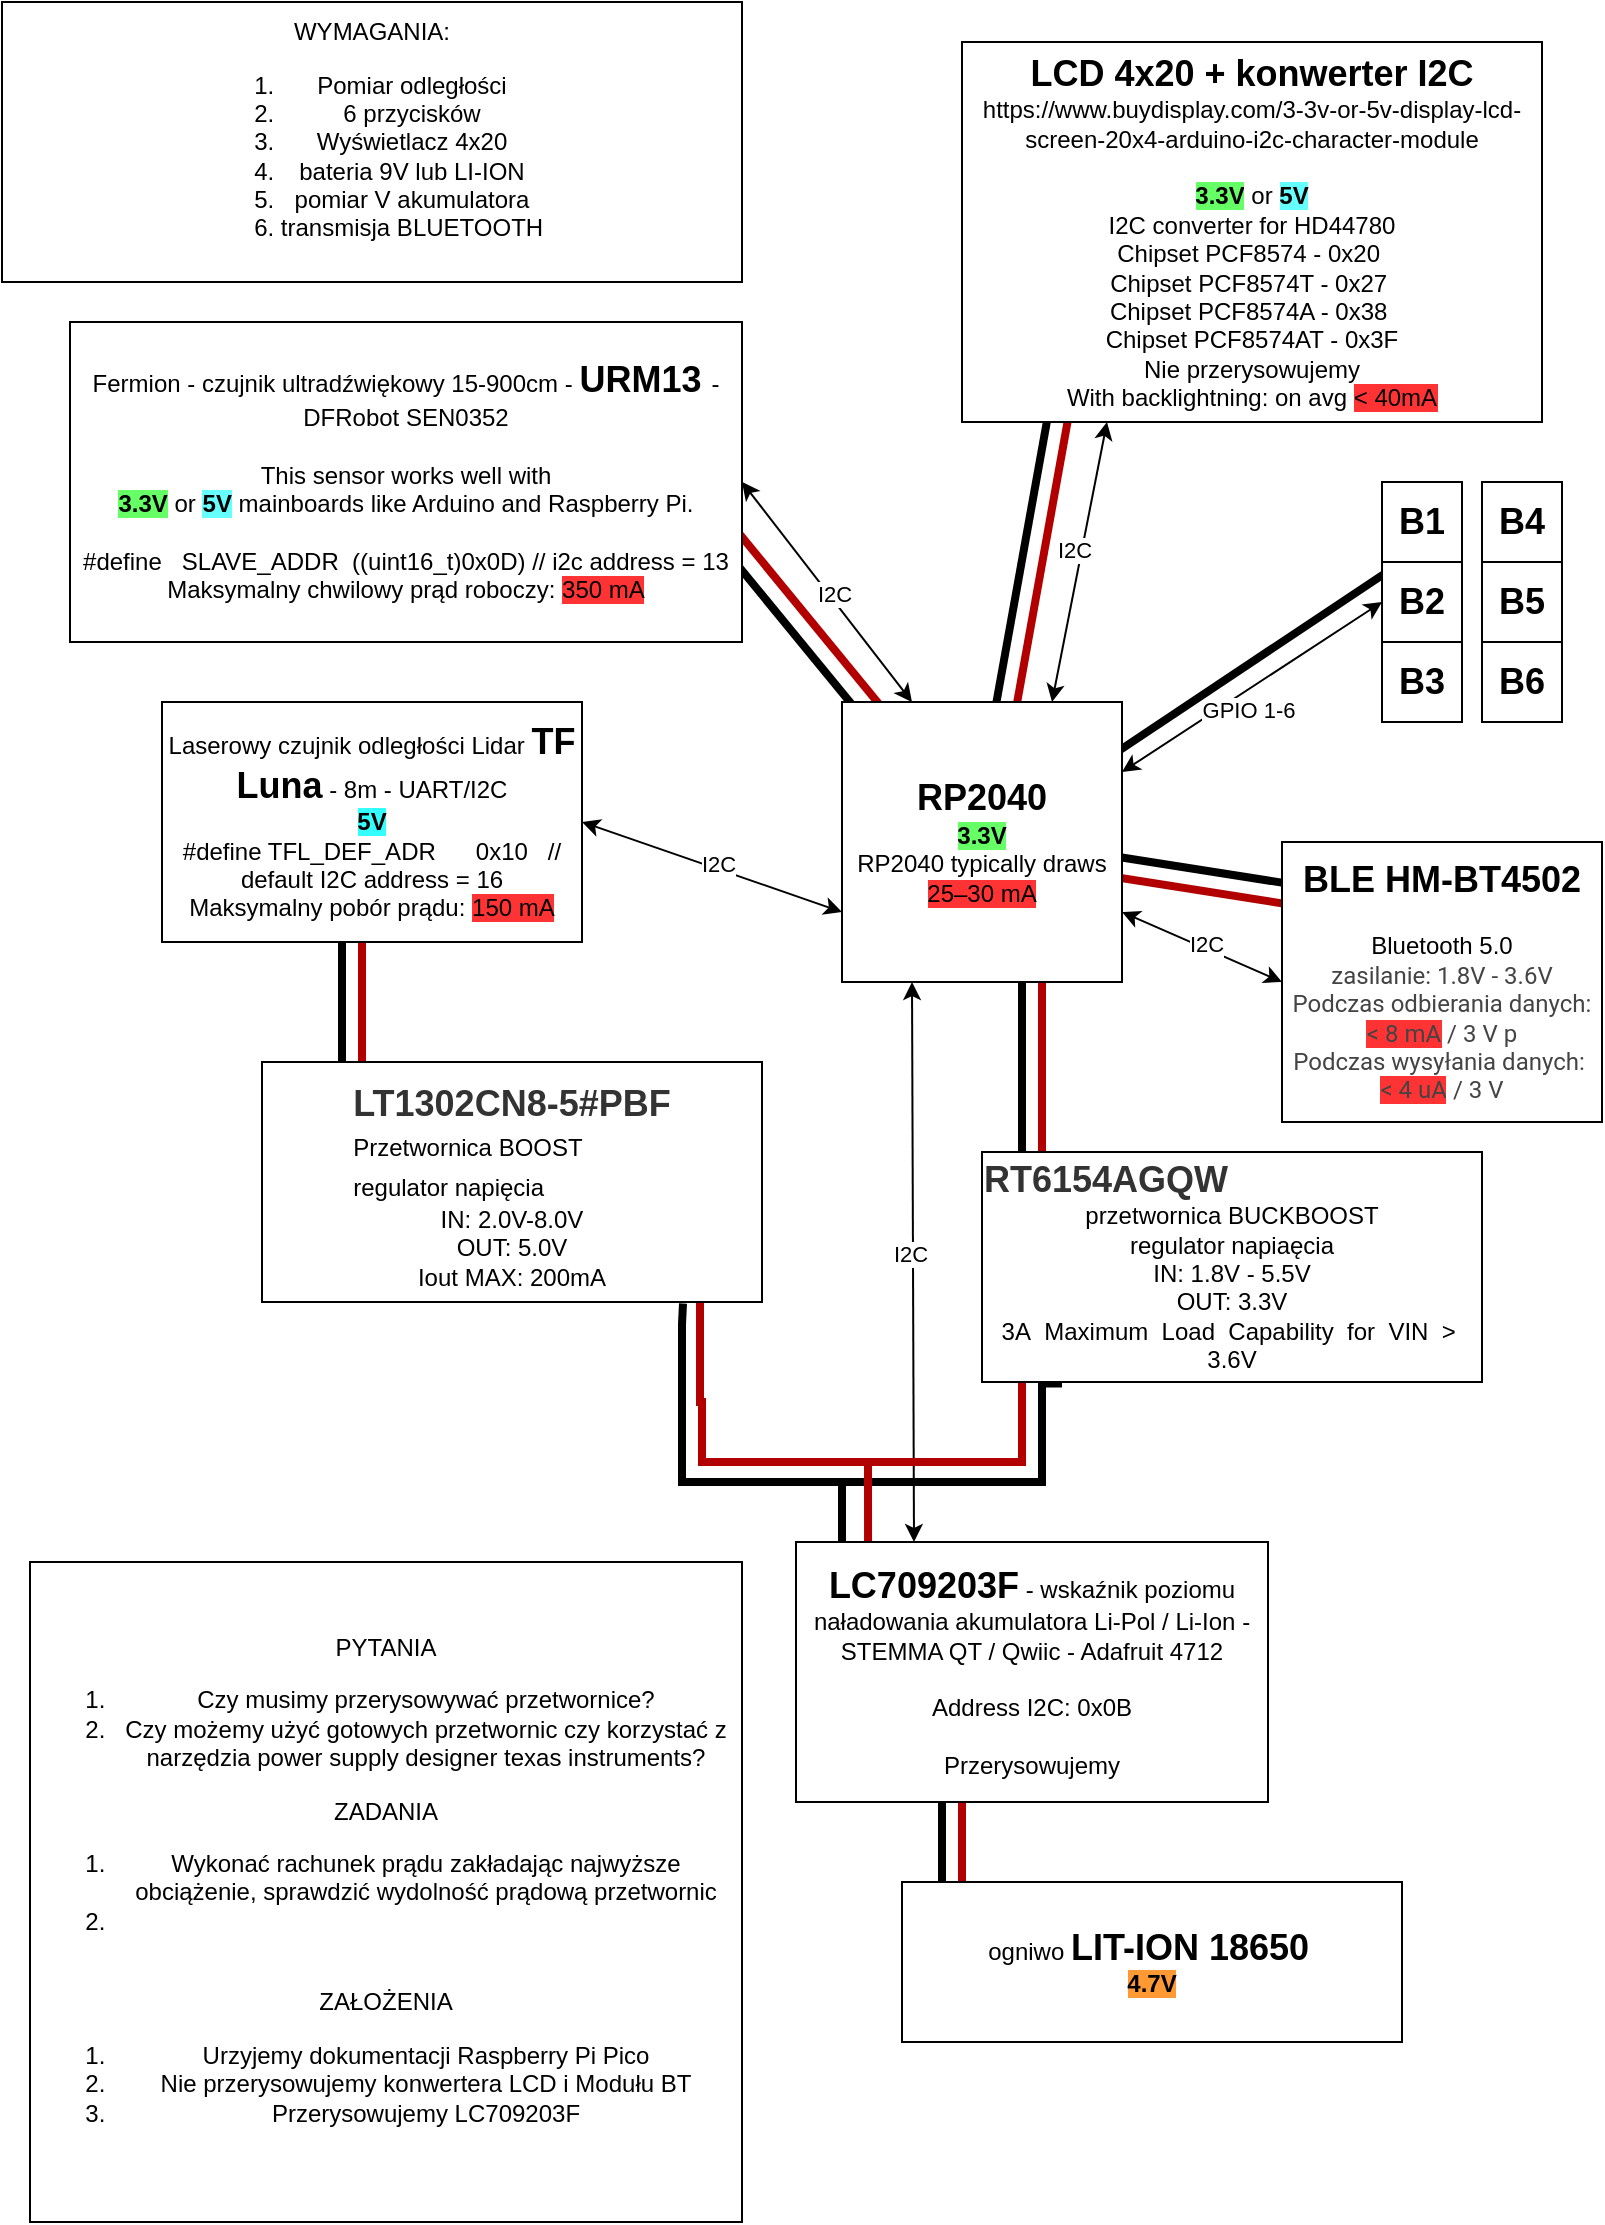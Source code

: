 <mxfile version="24.7.17">
  <diagram name="Strona-1" id="ITFV6ZwZZb2lDWU_6LcH">
    <mxGraphModel dx="1400" dy="828" grid="1" gridSize="10" guides="1" tooltips="1" connect="1" arrows="1" fold="1" page="1" pageScale="1" pageWidth="827" pageHeight="1169" math="0" shadow="0">
      <root>
        <mxCell id="0" />
        <mxCell id="1" parent="0" />
        <mxCell id="ADZbkhmCHiRTHz0c5nEW-12" value="WYMAGANIA:&lt;div&gt;&lt;ol&gt;&lt;li&gt;Pomiar odległości&lt;/li&gt;&lt;li&gt;6 przycisków&lt;/li&gt;&lt;li&gt;Wyświetlacz 4x20&lt;/li&gt;&lt;li&gt;bateria 9V lub LI-ION&lt;/li&gt;&lt;li&gt;pomiar V akumulatora&lt;/li&gt;&lt;li&gt;transmisja BLUETOOTH&lt;/li&gt;&lt;/ol&gt;&lt;/div&gt;" style="rounded=0;whiteSpace=wrap;html=1;" parent="1" vertex="1">
          <mxGeometry x="10" y="10" width="370" height="140" as="geometry" />
        </mxCell>
        <mxCell id="bpxxsSCC8xTmTk7Tj6b8-6" value="" style="endArrow=classic;startArrow=classic;html=1;rounded=0;exitX=0.75;exitY=0;exitDx=0;exitDy=0;entryX=0.25;entryY=1;entryDx=0;entryDy=0;" parent="1" source="oec5AQP4UOIgvTSs4D5g-1" target="ADZbkhmCHiRTHz0c5nEW-8" edge="1">
          <mxGeometry width="50" height="50" relative="1" as="geometry">
            <mxPoint x="380" y="410" as="sourcePoint" />
            <mxPoint x="580" y="300" as="targetPoint" />
          </mxGeometry>
        </mxCell>
        <mxCell id="bpxxsSCC8xTmTk7Tj6b8-7" value="I2C" style="edgeLabel;html=1;align=center;verticalAlign=middle;resizable=0;points=[];" parent="bpxxsSCC8xTmTk7Tj6b8-6" vertex="1" connectable="0">
          <mxGeometry x="0.055" y="4" relative="1" as="geometry">
            <mxPoint y="-1" as="offset" />
          </mxGeometry>
        </mxCell>
        <mxCell id="bpxxsSCC8xTmTk7Tj6b8-8" value="" style="endArrow=classic;startArrow=classic;html=1;rounded=0;entryX=0;entryY=0.75;entryDx=0;entryDy=0;exitX=1;exitY=0.5;exitDx=0;exitDy=0;" parent="1" source="ADZbkhmCHiRTHz0c5nEW-3" target="oec5AQP4UOIgvTSs4D5g-1" edge="1">
          <mxGeometry width="50" height="50" relative="1" as="geometry">
            <mxPoint x="400" y="460" as="sourcePoint" />
            <mxPoint x="480" y="630" as="targetPoint" />
          </mxGeometry>
        </mxCell>
        <mxCell id="bpxxsSCC8xTmTk7Tj6b8-9" value="I2C" style="edgeLabel;html=1;align=center;verticalAlign=middle;resizable=0;points=[];" parent="bpxxsSCC8xTmTk7Tj6b8-8" vertex="1" connectable="0">
          <mxGeometry x="0.027" y="2" relative="1" as="geometry">
            <mxPoint as="offset" />
          </mxGeometry>
        </mxCell>
        <mxCell id="bpxxsSCC8xTmTk7Tj6b8-11" value="" style="endArrow=classic;startArrow=classic;html=1;rounded=0;exitX=0.25;exitY=0;exitDx=0;exitDy=0;entryX=0.25;entryY=1;entryDx=0;entryDy=0;" parent="1" source="ADZbkhmCHiRTHz0c5nEW-10" target="oec5AQP4UOIgvTSs4D5g-1" edge="1">
          <mxGeometry width="50" height="50" relative="1" as="geometry">
            <mxPoint x="330" y="735" as="sourcePoint" />
            <mxPoint x="440" y="610" as="targetPoint" />
          </mxGeometry>
        </mxCell>
        <mxCell id="bpxxsSCC8xTmTk7Tj6b8-12" value="I2C" style="edgeLabel;html=1;align=center;verticalAlign=middle;resizable=0;points=[];" parent="bpxxsSCC8xTmTk7Tj6b8-11" vertex="1" connectable="0">
          <mxGeometry x="0.027" y="2" relative="1" as="geometry">
            <mxPoint as="offset" />
          </mxGeometry>
        </mxCell>
        <mxCell id="bpxxsSCC8xTmTk7Tj6b8-17" value="" style="endArrow=classic;startArrow=classic;html=1;rounded=0;entryX=0.25;entryY=0;entryDx=0;entryDy=0;exitX=1;exitY=0.5;exitDx=0;exitDy=0;" parent="1" source="ADZbkhmCHiRTHz0c5nEW-4" target="oec5AQP4UOIgvTSs4D5g-1" edge="1">
          <mxGeometry width="50" height="50" relative="1" as="geometry">
            <mxPoint x="420" y="240" as="sourcePoint" />
            <mxPoint x="464.25" y="420" as="targetPoint" />
          </mxGeometry>
        </mxCell>
        <mxCell id="bpxxsSCC8xTmTk7Tj6b8-18" value="I2C" style="edgeLabel;html=1;align=center;verticalAlign=middle;resizable=0;points=[];" parent="bpxxsSCC8xTmTk7Tj6b8-17" vertex="1" connectable="0">
          <mxGeometry x="0.027" y="2" relative="1" as="geometry">
            <mxPoint as="offset" />
          </mxGeometry>
        </mxCell>
        <mxCell id="bpxxsSCC8xTmTk7Tj6b8-19" value="" style="endArrow=classic;startArrow=classic;html=1;rounded=0;exitX=1;exitY=0.25;exitDx=0;exitDy=0;entryX=0;entryY=0.5;entryDx=0;entryDy=0;" parent="1" source="oec5AQP4UOIgvTSs4D5g-1" target="ADZbkhmCHiRTHz0c5nEW-16" edge="1">
          <mxGeometry width="50" height="50" relative="1" as="geometry">
            <mxPoint x="590" y="410" as="sourcePoint" />
            <mxPoint x="710" y="455" as="targetPoint" />
          </mxGeometry>
        </mxCell>
        <mxCell id="bpxxsSCC8xTmTk7Tj6b8-21" value="GPIO 1-6" style="edgeLabel;html=1;align=center;verticalAlign=middle;resizable=0;points=[];" parent="bpxxsSCC8xTmTk7Tj6b8-19" vertex="1" connectable="0">
          <mxGeometry x="-0.22" y="-2" relative="1" as="geometry">
            <mxPoint x="11" as="offset" />
          </mxGeometry>
        </mxCell>
        <mxCell id="LbwyyAAWYQrGKJbbFRrg-1" value="" style="endArrow=classic;startArrow=classic;html=1;rounded=0;entryX=0;entryY=0.5;entryDx=0;entryDy=0;exitX=1;exitY=0.75;exitDx=0;exitDy=0;" parent="1" source="oec5AQP4UOIgvTSs4D5g-1" target="bpxxsSCC8xTmTk7Tj6b8-23" edge="1">
          <mxGeometry width="50" height="50" relative="1" as="geometry">
            <mxPoint x="560" y="510" as="sourcePoint" />
            <mxPoint x="630" y="525" as="targetPoint" />
          </mxGeometry>
        </mxCell>
        <mxCell id="LbwyyAAWYQrGKJbbFRrg-2" value="I2C" style="edgeLabel;html=1;align=center;verticalAlign=middle;resizable=0;points=[];" parent="LbwyyAAWYQrGKJbbFRrg-1" vertex="1" connectable="0">
          <mxGeometry x="0.027" y="2" relative="1" as="geometry">
            <mxPoint as="offset" />
          </mxGeometry>
        </mxCell>
        <mxCell id="LbwyyAAWYQrGKJbbFRrg-5" value="" style="group" parent="1" vertex="1" connectable="0">
          <mxGeometry x="480" y="910" width="10" height="70" as="geometry" />
        </mxCell>
        <mxCell id="LbwyyAAWYQrGKJbbFRrg-3" value="" style="endArrow=none;html=1;rounded=0;strokeWidth=4;" parent="LbwyyAAWYQrGKJbbFRrg-5" edge="1">
          <mxGeometry width="50" height="50" relative="1" as="geometry">
            <mxPoint y="70" as="sourcePoint" />
            <mxPoint as="targetPoint" />
          </mxGeometry>
        </mxCell>
        <mxCell id="LbwyyAAWYQrGKJbbFRrg-4" value="" style="endArrow=none;html=1;rounded=0;strokeWidth=4;fillColor=#e51400;strokeColor=#B20000;" parent="LbwyyAAWYQrGKJbbFRrg-5" edge="1">
          <mxGeometry width="50" height="50" relative="1" as="geometry">
            <mxPoint x="10" y="70" as="sourcePoint" />
            <mxPoint x="10" as="targetPoint" />
          </mxGeometry>
        </mxCell>
        <mxCell id="ADZbkhmCHiRTHz0c5nEW-5" value="ogniwo &lt;font style=&quot;font-size: 18px;&quot;&gt;&lt;b&gt;LIT-ION 18650&lt;/b&gt;&lt;/font&gt;&amp;nbsp;&lt;div&gt;&lt;span style=&quot;background-color: rgb(255, 153, 51);&quot;&gt;&lt;b&gt;4.7V&lt;/b&gt;&lt;/span&gt;&lt;/div&gt;" style="rounded=0;whiteSpace=wrap;html=1;" parent="1" vertex="1">
          <mxGeometry x="460" y="950" width="250" height="80" as="geometry" />
        </mxCell>
        <mxCell id="LbwyyAAWYQrGKJbbFRrg-13" value="" style="endArrow=none;html=1;rounded=0;edgeStyle=orthogonalEdgeStyle;entryX=0.842;entryY=1.006;entryDx=0;entryDy=0;strokeWidth=4;entryPerimeter=0;" parent="1" target="LbwyyAAWYQrGKJbbFRrg-9" edge="1">
          <mxGeometry width="50" height="50" relative="1" as="geometry">
            <mxPoint x="430" y="810" as="sourcePoint" />
            <mxPoint x="430" y="750" as="targetPoint" />
            <Array as="points">
              <mxPoint x="430" y="750" />
              <mxPoint x="350" y="750" />
              <mxPoint x="350" y="671" />
            </Array>
          </mxGeometry>
        </mxCell>
        <mxCell id="LbwyyAAWYQrGKJbbFRrg-15" value="" style="endArrow=none;html=1;rounded=0;edgeStyle=orthogonalEdgeStyle;entryX=0.16;entryY=1.006;entryDx=0;entryDy=0;strokeWidth=4;entryPerimeter=0;" parent="1" target="ADZbkhmCHiRTHz0c5nEW-21" edge="1">
          <mxGeometry width="50" height="50" relative="1" as="geometry">
            <mxPoint x="430" y="750" as="sourcePoint" />
            <mxPoint x="538" y="720" as="targetPoint" />
            <Array as="points">
              <mxPoint x="530" y="750" />
            </Array>
          </mxGeometry>
        </mxCell>
        <mxCell id="LbwyyAAWYQrGKJbbFRrg-17" value="" style="endArrow=none;html=1;rounded=0;edgeStyle=orthogonalEdgeStyle;fillColor=#e51400;strokeColor=#B20000;strokeWidth=4;" parent="1" target="ADZbkhmCHiRTHz0c5nEW-21" edge="1">
          <mxGeometry width="50" height="50" relative="1" as="geometry">
            <mxPoint x="440" y="740" as="sourcePoint" />
            <mxPoint x="490" y="690" as="targetPoint" />
            <Array as="points">
              <mxPoint x="520" y="740" />
            </Array>
          </mxGeometry>
        </mxCell>
        <mxCell id="LbwyyAAWYQrGKJbbFRrg-18" value="" style="group" parent="1" vertex="1" connectable="0">
          <mxGeometry x="180" y="460" width="10" height="180" as="geometry" />
        </mxCell>
        <mxCell id="LbwyyAAWYQrGKJbbFRrg-19" value="" style="endArrow=none;html=1;rounded=0;strokeWidth=4;" parent="LbwyyAAWYQrGKJbbFRrg-18" edge="1">
          <mxGeometry width="50" height="50" relative="1" as="geometry">
            <mxPoint y="180" as="sourcePoint" />
            <mxPoint as="targetPoint" />
          </mxGeometry>
        </mxCell>
        <mxCell id="LbwyyAAWYQrGKJbbFRrg-20" value="" style="endArrow=none;html=1;rounded=0;strokeWidth=4;fillColor=#e51400;strokeColor=#B20000;" parent="LbwyyAAWYQrGKJbbFRrg-18" edge="1">
          <mxGeometry width="50" height="50" relative="1" as="geometry">
            <mxPoint x="10" y="180" as="sourcePoint" />
            <mxPoint x="10" as="targetPoint" />
          </mxGeometry>
        </mxCell>
        <mxCell id="ADZbkhmCHiRTHz0c5nEW-3" value="Laserowy czujnik odległości Lidar &lt;b&gt;&lt;font style=&quot;font-size: 18px;&quot;&gt;TF Luna&lt;/font&gt;&lt;/b&gt; - 8m - UART/I2C&lt;div&gt;&lt;b style=&quot;background-color: rgb(51, 255, 255);&quot;&gt;5V&lt;/b&gt;&lt;/div&gt;&lt;div&gt;#define TFL_DEF_ADR&amp;nbsp; &amp;nbsp; &amp;nbsp; 0x10&amp;nbsp; &amp;nbsp;// default I2C address = 16&lt;/div&gt;&lt;div&gt;Maksymalny pobór prądu: &lt;span style=&quot;background-color: rgb(255, 51, 51);&quot;&gt;150 mA&lt;/span&gt;&lt;br&gt;&lt;/div&gt;" style="rounded=0;whiteSpace=wrap;html=1;container=0;" parent="1" vertex="1">
          <mxGeometry x="90" y="360" width="210" height="120" as="geometry" />
        </mxCell>
        <mxCell id="LbwyyAAWYQrGKJbbFRrg-21" value="" style="group" parent="1" vertex="1" connectable="0">
          <mxGeometry x="520" y="450" width="10" height="180" as="geometry" />
        </mxCell>
        <mxCell id="LbwyyAAWYQrGKJbbFRrg-22" value="" style="endArrow=none;html=1;rounded=0;strokeWidth=4;" parent="LbwyyAAWYQrGKJbbFRrg-21" edge="1">
          <mxGeometry width="50" height="50" relative="1" as="geometry">
            <mxPoint y="180" as="sourcePoint" />
            <mxPoint as="targetPoint" />
          </mxGeometry>
        </mxCell>
        <mxCell id="LbwyyAAWYQrGKJbbFRrg-23" value="" style="endArrow=none;html=1;rounded=0;strokeWidth=4;fillColor=#e51400;strokeColor=#B20000;" parent="LbwyyAAWYQrGKJbbFRrg-21" edge="1">
          <mxGeometry width="50" height="50" relative="1" as="geometry">
            <mxPoint x="10" y="180" as="sourcePoint" />
            <mxPoint x="10" as="targetPoint" />
          </mxGeometry>
        </mxCell>
        <mxCell id="ADZbkhmCHiRTHz0c5nEW-21" value="&lt;h1 style=&quot;box-sizing: border-box; font-size: 18px; margin: 0px; font-family: Arial, Helvetica, sans-serif; line-height: 1.1; color: rgb(51, 51, 51); text-align: start;&quot; class=&quot;panel-title&quot;&gt;RT6154AGQW&lt;/h1&gt;&lt;div&gt;przetwornica BUCKBOOST&lt;/div&gt;&lt;div&gt;regulator napiaęcia&lt;/div&gt;&lt;div&gt;IN: 1.8V - 5.5V&lt;/div&gt;&lt;div&gt;OUT: 3.3V&lt;/div&gt;&lt;div&gt;3A&amp;nbsp; Maximum&amp;nbsp; Load&amp;nbsp; Capability&amp;nbsp; for&amp;nbsp; VIN&amp;nbsp; &amp;gt;&amp;nbsp; 3.6V&lt;/div&gt;" style="rounded=0;whiteSpace=wrap;html=1;" parent="1" vertex="1">
          <mxGeometry x="500" y="585" width="250" height="115" as="geometry" />
        </mxCell>
        <mxCell id="LbwyyAAWYQrGKJbbFRrg-24" value="" style="group;rotation=10;" parent="1" vertex="1" connectable="0">
          <mxGeometry x="520" y="200" width="10" height="180" as="geometry" />
        </mxCell>
        <mxCell id="LbwyyAAWYQrGKJbbFRrg-25" value="" style="endArrow=none;html=1;rounded=0;strokeWidth=4;" parent="LbwyyAAWYQrGKJbbFRrg-24" edge="1">
          <mxGeometry width="50" height="50" relative="1" as="geometry">
            <mxPoint x="-16" y="178" as="sourcePoint" />
            <mxPoint x="16" as="targetPoint" />
          </mxGeometry>
        </mxCell>
        <mxCell id="LbwyyAAWYQrGKJbbFRrg-26" value="" style="endArrow=none;html=1;rounded=0;strokeWidth=4;fillColor=#e51400;strokeColor=#B20000;" parent="LbwyyAAWYQrGKJbbFRrg-24" edge="1">
          <mxGeometry width="50" height="50" relative="1" as="geometry">
            <mxPoint x="-6" y="180" as="sourcePoint" />
            <mxPoint x="26" y="2" as="targetPoint" />
          </mxGeometry>
        </mxCell>
        <mxCell id="ADZbkhmCHiRTHz0c5nEW-8" value="&lt;div style=&quot;font-size: 18px;&quot;&gt;&lt;b style=&quot;&quot;&gt;&lt;font style=&quot;font-size: 18px;&quot;&gt;LCD 4x20 + konwerter I2C&lt;/font&gt;&lt;/b&gt;&lt;/div&gt;&lt;div&gt;https://www.buydisplay.com/3-3v-or-5v-display-lcd-screen-20x4-arduino-i2c-character-module&lt;/div&gt;&lt;div&gt;&lt;br&gt;&lt;/div&gt;&lt;div&gt;&lt;b style=&quot;background-color: rgb(102, 255, 102);&quot;&gt;3.3V&lt;/b&gt;&lt;span style=&quot;background-color: rgb(255, 255, 255);&quot;&gt;&amp;nbsp;or&amp;nbsp;&lt;/span&gt;&lt;b style=&quot;background-color: rgb(102, 255, 255);&quot;&gt;5V&lt;/b&gt;&lt;/div&gt;&lt;div&gt;&lt;span style=&quot;background-color: initial;&quot;&gt;I2C converter for HD44780&lt;/span&gt;&lt;/div&gt;&lt;div&gt;Chipset PCF8574 - 0x20&amp;nbsp;&lt;/div&gt;&lt;div&gt;Chipset PCF8574T - 0x27&amp;nbsp;&lt;/div&gt;&lt;div&gt;Chipset PCF8574A - 0x38&amp;nbsp;&lt;/div&gt;&lt;div&gt;Chipset PCF8574AT - 0x3F&lt;/div&gt;&lt;div&gt;Nie przerysowujemy&lt;/div&gt;&lt;div&gt;With backlightning: on avg &lt;span style=&quot;background-color: rgb(255, 51, 51);&quot;&gt;&amp;lt; 40mA&lt;/span&gt;&lt;/div&gt;" style="rounded=0;whiteSpace=wrap;html=1;" parent="1" vertex="1">
          <mxGeometry x="490" y="30" width="290" height="190" as="geometry" />
        </mxCell>
        <mxCell id="LbwyyAAWYQrGKJbbFRrg-27" value="" style="group;rotation=-40;" parent="1" vertex="1" connectable="0">
          <mxGeometry x="403" y="230" width="10" height="180" as="geometry" />
        </mxCell>
        <mxCell id="LbwyyAAWYQrGKJbbFRrg-28" value="" style="endArrow=none;html=1;rounded=0;strokeWidth=4;" parent="LbwyyAAWYQrGKJbbFRrg-27" edge="1">
          <mxGeometry width="50" height="50" relative="1" as="geometry">
            <mxPoint x="58" y="163" as="sourcePoint" />
            <mxPoint x="-56" y="24" as="targetPoint" />
          </mxGeometry>
        </mxCell>
        <mxCell id="LbwyyAAWYQrGKJbbFRrg-29" value="" style="endArrow=none;html=1;rounded=0;strokeWidth=4;fillColor=#e51400;strokeColor=#B20000;" parent="LbwyyAAWYQrGKJbbFRrg-27" edge="1">
          <mxGeometry width="50" height="50" relative="1" as="geometry">
            <mxPoint x="66" y="156" as="sourcePoint" />
            <mxPoint x="-48" y="17" as="targetPoint" />
          </mxGeometry>
        </mxCell>
        <mxCell id="ADZbkhmCHiRTHz0c5nEW-4" value="Fermion - czujnik ultradźwiękowy 15-900cm - &lt;b&gt;&lt;font style=&quot;font-size: 18px;&quot;&gt;URM13 &lt;/font&gt;&lt;/b&gt;- DFRobot SEN0352&lt;div&gt;&lt;br&gt;&lt;/div&gt;&lt;div&gt;This sensor works well with&lt;br&gt;&lt;b style=&quot;background-color: rgb(102, 255, 102);&quot;&gt;3.3V&lt;/b&gt;&lt;span style=&quot;background-color: rgb(255, 255, 255);&quot;&gt;&amp;nbsp;or&amp;nbsp;&lt;/span&gt;&lt;b style=&quot;background-color: rgb(102, 255, 255);&quot;&gt;5V&lt;/b&gt; mainboards like Arduino and Raspberry Pi.&lt;/div&gt;&lt;div&gt;&lt;br&gt;&lt;/div&gt;&lt;div&gt;#define&amp;nbsp; &amp;nbsp;SLAVE_ADDR&amp;nbsp; ((uint16_t)0x0D) // i2c address = 13&lt;/div&gt;&lt;div&gt;Maksymalny chwilowy prąd roboczy: &lt;span style=&quot;background-color: rgb(255, 51, 51);&quot;&gt;350 mA&lt;/span&gt;&lt;br&gt;&lt;/div&gt;" style="rounded=0;whiteSpace=wrap;html=1;" parent="1" vertex="1">
          <mxGeometry x="44" y="170" width="336" height="160" as="geometry" />
        </mxCell>
        <mxCell id="LbwyyAAWYQrGKJbbFRrg-30" value="" style="group;rotation=99;" parent="1" vertex="1" connectable="0">
          <mxGeometry x="610" y="360" width="10" height="180" as="geometry" />
        </mxCell>
        <mxCell id="LbwyyAAWYQrGKJbbFRrg-31" value="" style="endArrow=none;html=1;rounded=0;strokeWidth=4;" parent="LbwyyAAWYQrGKJbbFRrg-30" edge="1">
          <mxGeometry width="50" height="50" relative="1" as="geometry">
            <mxPoint x="-83" y="71" as="sourcePoint" />
            <mxPoint x="95" y="99" as="targetPoint" />
          </mxGeometry>
        </mxCell>
        <mxCell id="LbwyyAAWYQrGKJbbFRrg-32" value="" style="endArrow=none;html=1;rounded=0;strokeWidth=4;fillColor=#e51400;strokeColor=#B20000;" parent="LbwyyAAWYQrGKJbbFRrg-30" edge="1">
          <mxGeometry width="50" height="50" relative="1" as="geometry">
            <mxPoint x="-85" y="81" as="sourcePoint" />
            <mxPoint x="93" y="109" as="targetPoint" />
          </mxGeometry>
        </mxCell>
        <mxCell id="bpxxsSCC8xTmTk7Tj6b8-23" value="&lt;span style=&quot;font-size: 18px;&quot;&gt;&lt;b&gt;BLE HM-BT4502&lt;/b&gt;&lt;/span&gt;&lt;br&gt;&lt;div&gt;&lt;br&gt;&lt;/div&gt;&lt;div&gt;Bluetooth 5.0&lt;/div&gt;&lt;div&gt;&lt;span style=&quot;color: rgb(68, 68, 68); font-family: Roboto, &amp;quot;Noto Sans&amp;quot;, Arial, Helvetica, sans-serif, dk; text-align: left; background-color: rgb(255, 255, 255);&quot;&gt;zasilanie: 1.8V - 3.6V&lt;/span&gt;&lt;br&gt;&lt;/div&gt;&lt;div&gt;&lt;span style=&quot;text-align: left;&quot;&gt;&lt;font style=&quot;&quot; face=&quot;Roboto, Noto Sans, Arial, Helvetica, sans-serif, dk&quot; color=&quot;#444444&quot;&gt;&lt;span style=&quot;background-color: rgb(255, 255, 255);&quot;&gt;Podczas odbierania danych: &lt;/span&gt;&lt;span style=&quot;background-color: rgb(255, 51, 51);&quot;&gt;&amp;lt; 8 mA&lt;/span&gt;&lt;span style=&quot;background-color: rgb(255, 255, 255);&quot;&gt; / 3 V p&lt;/span&gt;&lt;/font&gt;&lt;/span&gt;&lt;/div&gt;&lt;div&gt;&lt;span style=&quot;text-align: left; background-color: rgb(255, 255, 255);&quot;&gt;&lt;font face=&quot;Roboto, Noto Sans, Arial, Helvetica, sans-serif, dk&quot; color=&quot;#444444&quot;&gt;Podczas wysyłania danych:&amp;nbsp;&lt;/font&gt;&lt;/span&gt;&lt;/div&gt;&lt;div&gt;&lt;span style=&quot;text-align: left;&quot;&gt;&lt;font style=&quot;&quot; face=&quot;Roboto, Noto Sans, Arial, Helvetica, sans-serif, dk&quot; color=&quot;#444444&quot;&gt;&lt;span style=&quot;background-color: rgb(255, 51, 51);&quot;&gt;&amp;lt; 4 uA&lt;/span&gt;&lt;span style=&quot;background-color: rgb(255, 255, 255);&quot;&gt; / 3 V&lt;/span&gt;&lt;/font&gt;&lt;br&gt;&lt;/span&gt;&lt;/div&gt;" style="rounded=0;whiteSpace=wrap;html=1;" parent="1" vertex="1">
          <mxGeometry x="650" y="430" width="160" height="140" as="geometry" />
        </mxCell>
        <mxCell id="LbwyyAAWYQrGKJbbFRrg-33" value="" style="endArrow=none;html=1;rounded=0;strokeWidth=4;entryX=0.25;entryY=1;entryDx=0;entryDy=0;" parent="1" edge="1">
          <mxGeometry width="50" height="50" relative="1" as="geometry">
            <mxPoint x="560" y="390" as="sourcePoint" />
            <mxPoint x="710" y="290" as="targetPoint" />
          </mxGeometry>
        </mxCell>
        <mxCell id="oec5AQP4UOIgvTSs4D5g-1" value="&lt;b&gt;&lt;font style=&quot;font-size: 18px;&quot;&gt;RP2040&lt;/font&gt;&lt;/b&gt;&lt;div&gt;&lt;b style=&quot;background-color: rgb(102, 255, 102);&quot;&gt;3.3V&lt;/b&gt;&lt;/div&gt;&lt;div&gt;RP2040 typically draws &lt;span style=&quot;background-color: rgb(255, 51, 51);&quot;&gt;25–30 mA&lt;/span&gt;&lt;b style=&quot;background-color: rgb(102, 255, 102);&quot;&gt;&lt;br&gt;&lt;/b&gt;&lt;/div&gt;" style="whiteSpace=wrap;html=1;aspect=fixed;" parent="1" vertex="1">
          <mxGeometry x="430" y="360" width="140" height="140" as="geometry" />
        </mxCell>
        <mxCell id="snLY0BxpSdT4fI3uoA9b-30" value="" style="group" parent="1" vertex="1" connectable="0">
          <mxGeometry x="700" y="250" width="90" height="120" as="geometry" />
        </mxCell>
        <mxCell id="ADZbkhmCHiRTHz0c5nEW-16" value="&lt;b&gt;&lt;font style=&quot;font-size: 18px;&quot;&gt;B2&lt;/font&gt;&lt;/b&gt;" style="whiteSpace=wrap;html=1;aspect=fixed;" parent="snLY0BxpSdT4fI3uoA9b-30" vertex="1">
          <mxGeometry y="40" width="40" height="40" as="geometry" />
        </mxCell>
        <mxCell id="ADZbkhmCHiRTHz0c5nEW-17" value="&lt;b&gt;&lt;font style=&quot;font-size: 18px;&quot;&gt;B3&lt;/font&gt;&lt;/b&gt;" style="whiteSpace=wrap;html=1;aspect=fixed;" parent="snLY0BxpSdT4fI3uoA9b-30" vertex="1">
          <mxGeometry y="80" width="40" height="40" as="geometry" />
        </mxCell>
        <mxCell id="ADZbkhmCHiRTHz0c5nEW-18" value="&lt;b&gt;&lt;font style=&quot;font-size: 18px;&quot;&gt;B4&lt;/font&gt;&lt;/b&gt;" style="whiteSpace=wrap;html=1;aspect=fixed;" parent="snLY0BxpSdT4fI3uoA9b-30" vertex="1">
          <mxGeometry x="50" width="40" height="40" as="geometry" />
        </mxCell>
        <mxCell id="ADZbkhmCHiRTHz0c5nEW-19" value="&lt;font style=&quot;font-size: 18px;&quot;&gt;&lt;b&gt;B5&lt;/b&gt;&lt;/font&gt;" style="whiteSpace=wrap;html=1;aspect=fixed;" parent="snLY0BxpSdT4fI3uoA9b-30" vertex="1">
          <mxGeometry x="50" y="40" width="40" height="40" as="geometry" />
        </mxCell>
        <mxCell id="ADZbkhmCHiRTHz0c5nEW-20" value="&lt;font style=&quot;font-size: 18px;&quot;&gt;&lt;b&gt;B6&lt;/b&gt;&lt;/font&gt;" style="whiteSpace=wrap;html=1;aspect=fixed;" parent="snLY0BxpSdT4fI3uoA9b-30" vertex="1">
          <mxGeometry x="50" y="80" width="40" height="40" as="geometry" />
        </mxCell>
        <mxCell id="ADZbkhmCHiRTHz0c5nEW-13" value="&lt;b&gt;&lt;font style=&quot;font-size: 18px;&quot;&gt;B1&lt;/font&gt;&lt;/b&gt;" style="whiteSpace=wrap;html=1;aspect=fixed;" parent="snLY0BxpSdT4fI3uoA9b-30" vertex="1">
          <mxGeometry width="40" height="40" as="geometry" />
        </mxCell>
        <mxCell id="LbwyyAAWYQrGKJbbFRrg-16" value="" style="endArrow=none;html=1;rounded=0;edgeStyle=orthogonalEdgeStyle;strokeWidth=4;fillColor=#e51400;strokeColor=#B20000;" parent="1" edge="1">
          <mxGeometry width="50" height="50" relative="1" as="geometry">
            <mxPoint x="443.03" y="800" as="sourcePoint" />
            <mxPoint x="359" y="590" as="targetPoint" />
            <Array as="points">
              <mxPoint x="443" y="740" />
              <mxPoint x="360" y="740" />
              <mxPoint x="360" y="710" />
              <mxPoint x="359" y="710" />
            </Array>
          </mxGeometry>
        </mxCell>
        <mxCell id="LbwyyAAWYQrGKJbbFRrg-9" value="&lt;h1 style=&quot;text-align: center; box-sizing: border-box; margin: 0px; line-height: 1.1;&quot; class=&quot;panel-title&quot;&gt;&lt;span style=&quot;color: rgb(51, 51, 51); font-family: Arial, Helvetica, sans-serif; text-align: start; background-color: rgb(255, 255, 255);&quot;&gt;&lt;font style=&quot;font-size: 18px;&quot;&gt;LT1302CN8-5#PBF&lt;/font&gt;&lt;/span&gt;&lt;br&gt;&lt;/h1&gt;&lt;h1 style=&quot;box-sizing: border-box; font-size: 18px; margin: 0px; font-family: Arial, Helvetica, sans-serif; line-height: 1.1; color: rgb(51, 51, 51); text-align: start;&quot; class=&quot;panel-title&quot;&gt;&lt;span style=&quot;background-color: initial; color: rgb(0, 0, 0); font-family: Helvetica; font-size: 12px; font-weight: normal; text-align: center;&quot;&gt;Przetwornica BOOST&lt;/span&gt;&lt;/h1&gt;&lt;h1 style=&quot;box-sizing: border-box; font-size: 18px; margin: 0px; font-family: Arial, Helvetica, sans-serif; line-height: 1.1; color: rgb(51, 51, 51); text-align: start;&quot; class=&quot;panel-title&quot;&gt;&lt;span style=&quot;background-color: initial; color: rgb(0, 0, 0); font-family: Helvetica; font-size: 12px; font-weight: normal; text-align: center;&quot;&gt;regulator napięcia&lt;/span&gt;&lt;/h1&gt;&lt;div&gt;IN: 2.0V-8.0V&lt;/div&gt;&lt;div&gt;OUT: 5.0V&lt;/div&gt;&lt;div&gt;Iout MAX: 200mA&lt;/div&gt;" style="rounded=0;whiteSpace=wrap;html=1;" parent="1" vertex="1">
          <mxGeometry x="140" y="540" width="250" height="120" as="geometry" />
        </mxCell>
        <mxCell id="ADZbkhmCHiRTHz0c5nEW-10" value="&lt;b&gt;&lt;font style=&quot;font-size: 18px;&quot;&gt;LC709203F&lt;/font&gt;&lt;/b&gt; - wskaźnik poziomu naładowania akumulatora Li-Pol / Li-Ion - STEMMA QT / Qwiic - Adafruit 4712&lt;div&gt;&lt;br&gt;&lt;/div&gt;&lt;div&gt;Address I2C: 0x0B&lt;/div&gt;&lt;div&gt;&lt;br&gt;&lt;/div&gt;&lt;div&gt;Przerysowujemy&lt;/div&gt;" style="rounded=0;whiteSpace=wrap;html=1;" parent="1" vertex="1">
          <mxGeometry x="407" y="780" width="236" height="130" as="geometry" />
        </mxCell>
        <mxCell id="LbwyyAAWYQrGKJbbFRrg-35" value="&lt;div&gt;PYTANIA&lt;/div&gt;&lt;ol&gt;&lt;li&gt;Czy musimy przerysowywać przetwornice?&lt;br&gt;&lt;/li&gt;&lt;li&gt;Czy możemy użyć gotowych przetwornic czy korzystać z narzędzia power supply designer texas instruments?&lt;br&gt;&lt;/li&gt;&lt;/ol&gt;&lt;div&gt;ZADANIA&lt;/div&gt;&lt;div&gt;&lt;ol&gt;&lt;li&gt;Wykonać rachunek prądu zakładając najwyższe obciążenie, sprawdzić wydolność prądową przetwornic&lt;/li&gt;&lt;li&gt;&lt;br&gt;&lt;/li&gt;&lt;/ol&gt;&lt;/div&gt;&lt;div&gt;&lt;br&gt;&lt;/div&gt;&lt;div&gt;ZAŁOŻENIA&lt;/div&gt;&lt;div&gt;&lt;ol&gt;&lt;li&gt;Urzyjemy dokumentacji Raspberry Pi Pico&lt;/li&gt;&lt;li&gt;Nie przerysowujemy konwertera LCD i Modułu BT&lt;/li&gt;&lt;li&gt;Przerysowujemy LC709203F&lt;/li&gt;&lt;/ol&gt;&lt;/div&gt;" style="rounded=0;whiteSpace=wrap;html=1;" parent="1" vertex="1">
          <mxGeometry x="24" y="790" width="356" height="330" as="geometry" />
        </mxCell>
      </root>
    </mxGraphModel>
  </diagram>
</mxfile>
